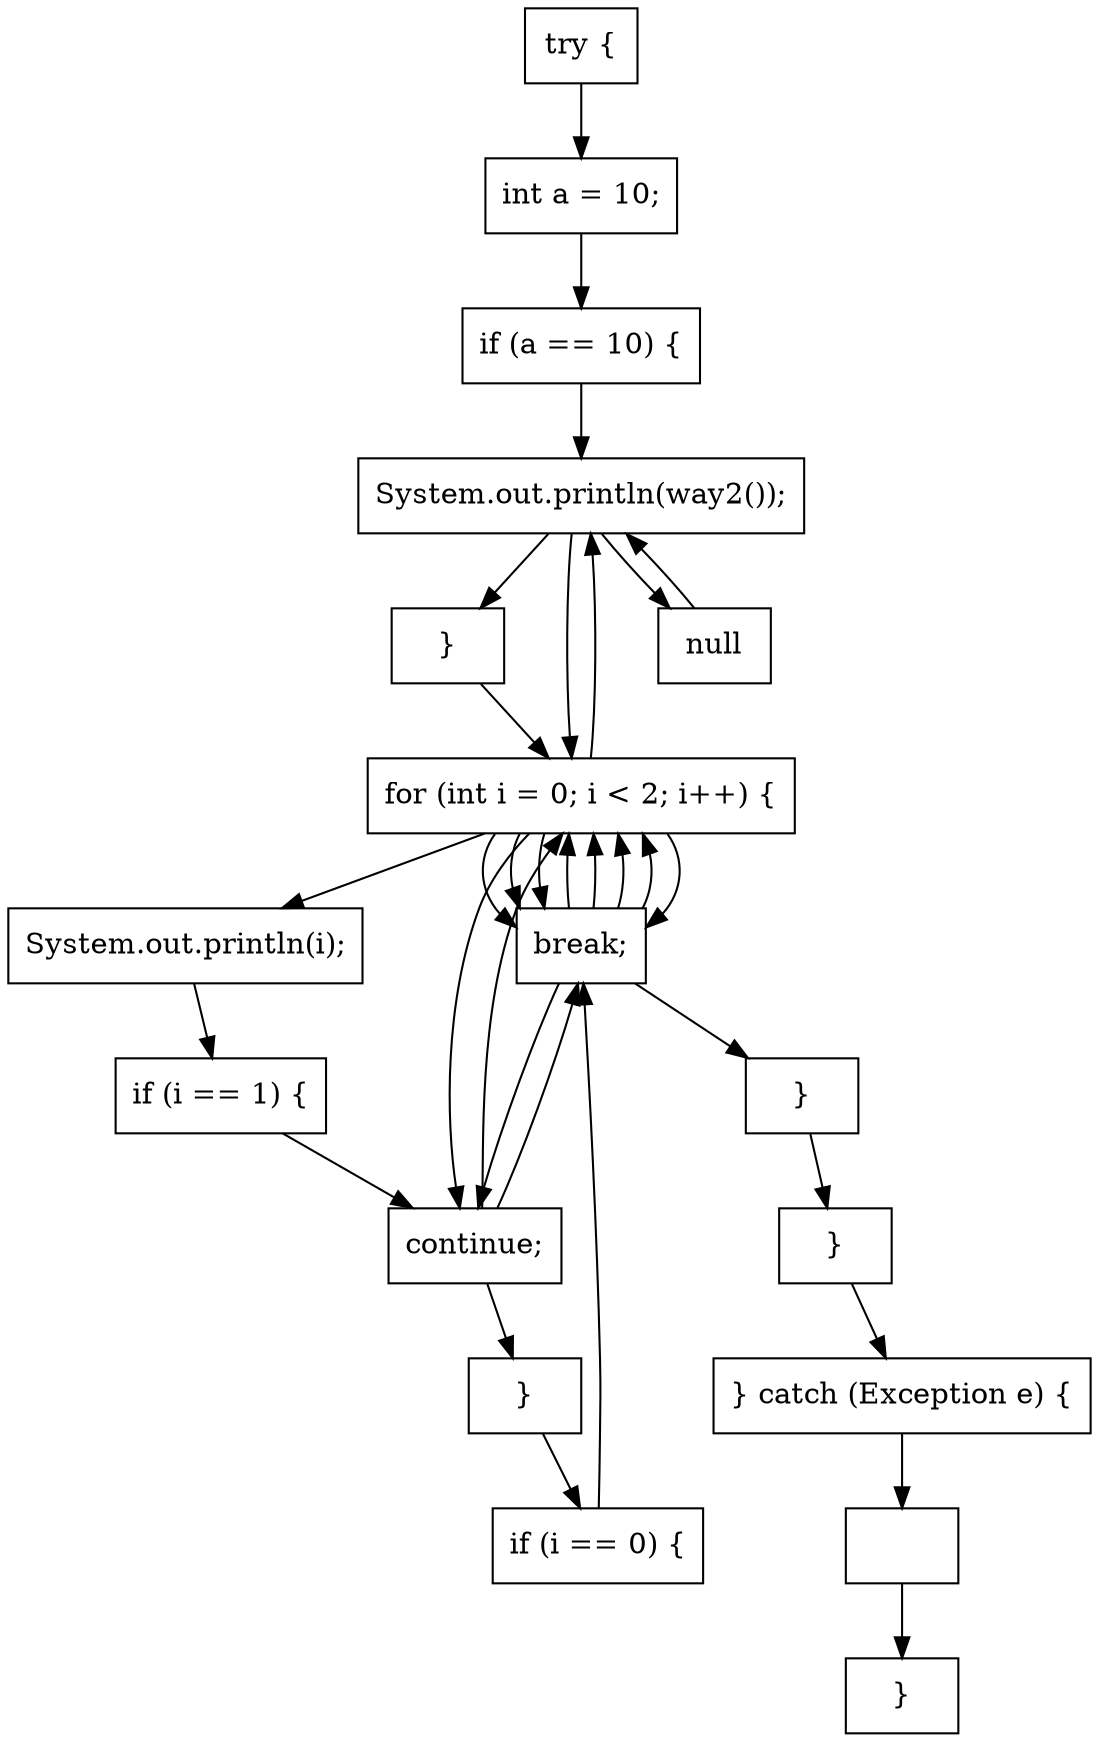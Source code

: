 digraph "way" {node [shape=box];
"7" [ label="try {"];
"8" [ label="int a = 10;"];
"9" [ label="if (a == 10) {"];
"10" [ label="System.out.println(way2());"];
"11" [ label="}"];
"12" [ label="for (int i = 0; i < 2; i++) {"];
"13" [ label="System.out.println(i);"];
"14" [ label="if (i == 1) {"];
"15" [ label="continue;"];
"16" [ label="}"];
"17" [ label="if (i == 0) {"];
"18" [ label="break;"];
"19" [ label="}"];
"20" [ label="}"];
"21" [ label="} catch (Exception e) {"];
"22" [ label=""];
"23" [ label="}"];
"12"->"18";
"12"->"18";
"15"->"18";
"12"->"18";
"18"->"12";
"18"->"12";
"18"->"15";
"18"->"12";
"null"->"10";
"10"->"null";
"10"->"12";
"18"->"12";
"12"->"10";
"12"->"18";
"12"->"15";
"15"->"12";
"7"->"8";
"8"->"9";
"9"->"10";
"10"->"11";
"11"->"12";
"12"->"13";
"13"->"14";
"14"->"15";
"15"->"16";
"16"->"17";
"17"->"18";
"18"->"19";
"19"->"20";
"20"->"21";
"21"->"22";
"22"->"23";
}